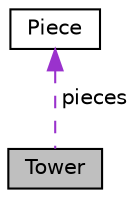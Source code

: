 digraph "Tower"
{
 // LATEX_PDF_SIZE
  bgcolor="transparent";
  edge [fontname="Helvetica",fontsize="10",labelfontname="Helvetica",labelfontsize="10"];
  node [fontname="Helvetica",fontsize="10",shape=record];
  Node1 [label="Tower",height=0.2,width=0.4,color="black", fillcolor="grey75", style="filled", fontcolor="black",tooltip="Array of Piece."];
  Node2 -> Node1 [dir="back",color="darkorchid3",fontsize="10",style="dashed",label=" pieces" ,fontname="Helvetica"];
  Node2 [label="Piece",height=0.2,width=0.4,color="black",URL="$struct_piece.html",tooltip="Single piece of a Tower."];
}
